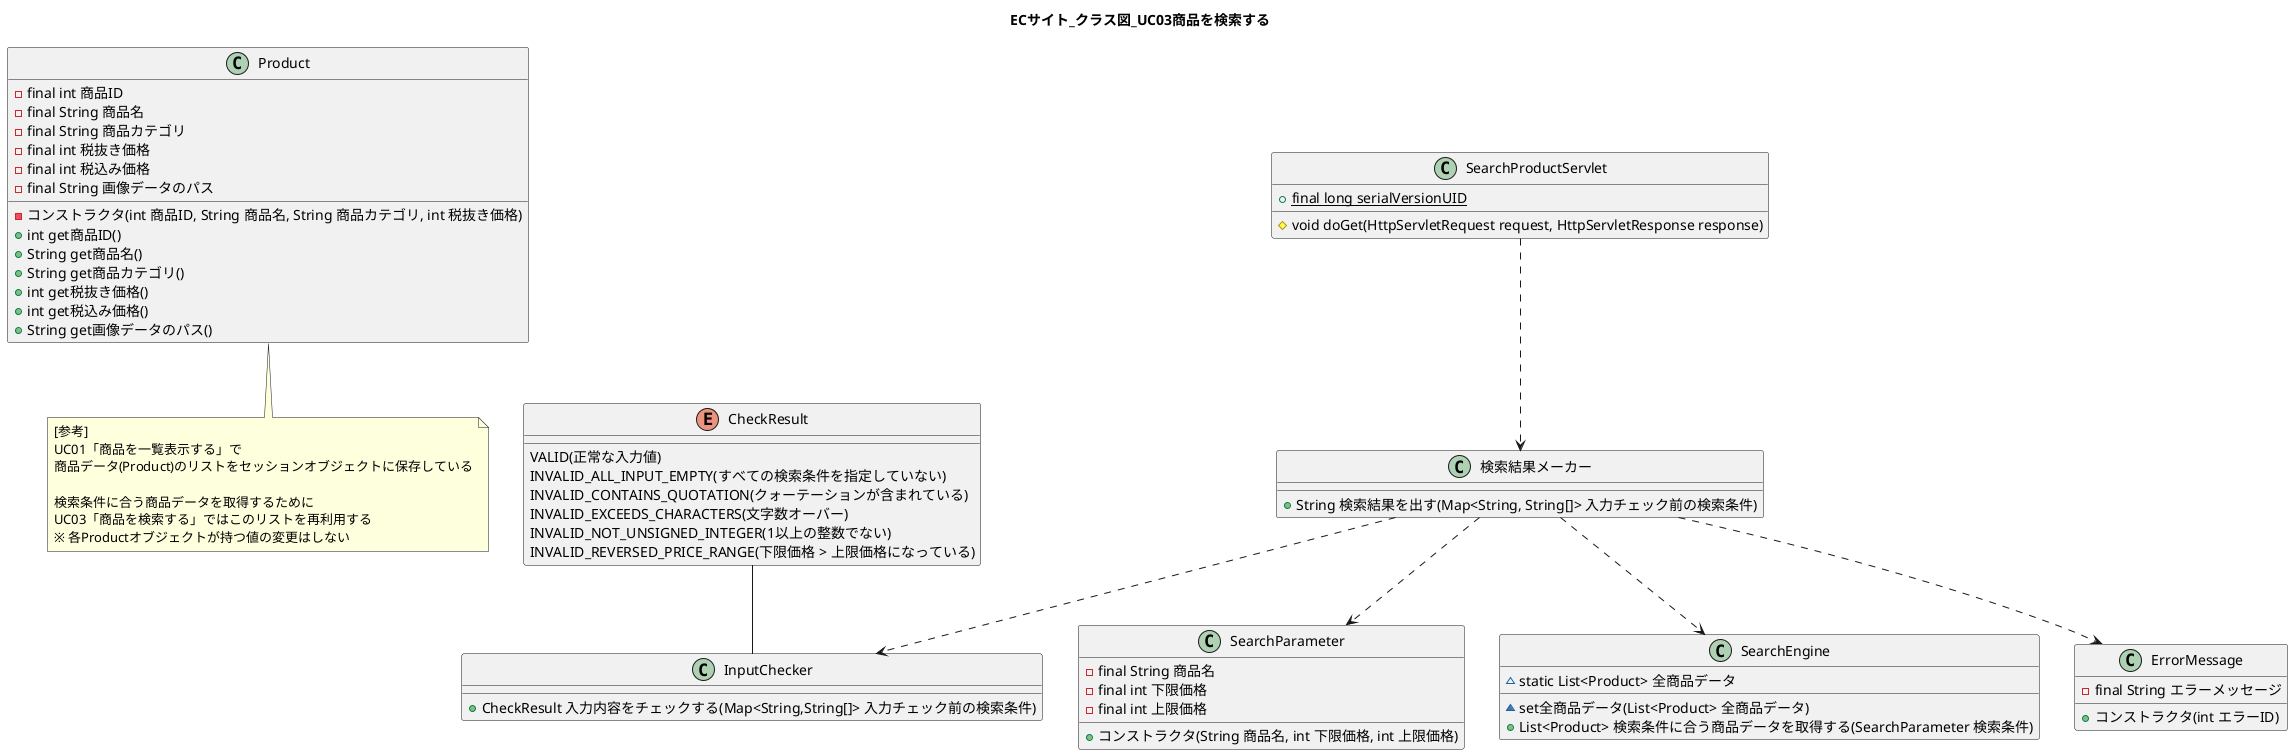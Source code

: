 @startuml
title ECサイト_クラス図_UC03商品を検索する

class Product {
    -final int 商品ID
    -final String 商品名
    -final String 商品カテゴリ
    -final int 税抜き価格
    -final int 税込み価格
    -final String 画像データのパス
    -コンストラクタ(int 商品ID, String 商品名, String 商品カテゴリ, int 税抜き価格)
    +int get商品ID()
    +String get商品名()
    +String get商品カテゴリ()
    +int get税抜き価格()
    +int get税込み価格()
    +String get画像データのパス()
}

note bottom of Product
[参考]
UC01「商品を一覧表示する」で
商品データ(Product)のリストをセッションオブジェクトに保存している

検索条件に合う商品データを取得するために
UC03「商品を検索する」ではこのリストを再利用する
※ 各Productオブジェクトが持つ値の変更はしない
end note

class SearchProductServlet {
    +{static} final long serialVersionUID
    #void doGet(HttpServletRequest request, HttpServletResponse response)
}

SearchProductServlet ..> 検索結果メーカー
class 検索結果メーカー {
    +String 検索結果を出す(Map<String, String[]> 入力チェック前の検索条件)
}

CheckResult -- InputChecker
enum CheckResult {
    VALID(正常な入力値)
    INVALID_ALL_INPUT_EMPTY(すべての検索条件を指定していない)
    INVALID_CONTAINS_QUOTATION(クォーテーションが含まれている)
    INVALID_EXCEEDS_CHARACTERS(文字数オーバー)
    INVALID_NOT_UNSIGNED_INTEGER(1以上の整数でない)
    INVALID_REVERSED_PRICE_RANGE(下限価格 > 上限価格になっている)
}

検索結果メーカー ..> InputChecker
class InputChecker {
    +CheckResult 入力内容をチェックする(Map<String,String[]> 入力チェック前の検索条件)
}

検索結果メーカー ..> SearchParameter
class SearchParameter {
    -final String 商品名
    -final int 下限価格
    -final int 上限価格
    +コンストラクタ(String 商品名, int 下限価格, int 上限価格)
}

検索結果メーカー ..> SearchEngine
class SearchEngine {
    ~static List<Product> 全商品データ
    ~set全商品データ(List<Product> 全商品データ)
    +List<Product> 検索条件に合う商品データを取得する(SearchParameter 検索条件)
}

検索結果メーカー ..> ErrorMessage
class ErrorMessage {
    -final String エラーメッセージ
    +コンストラクタ(int エラーID)
}

@enduml
